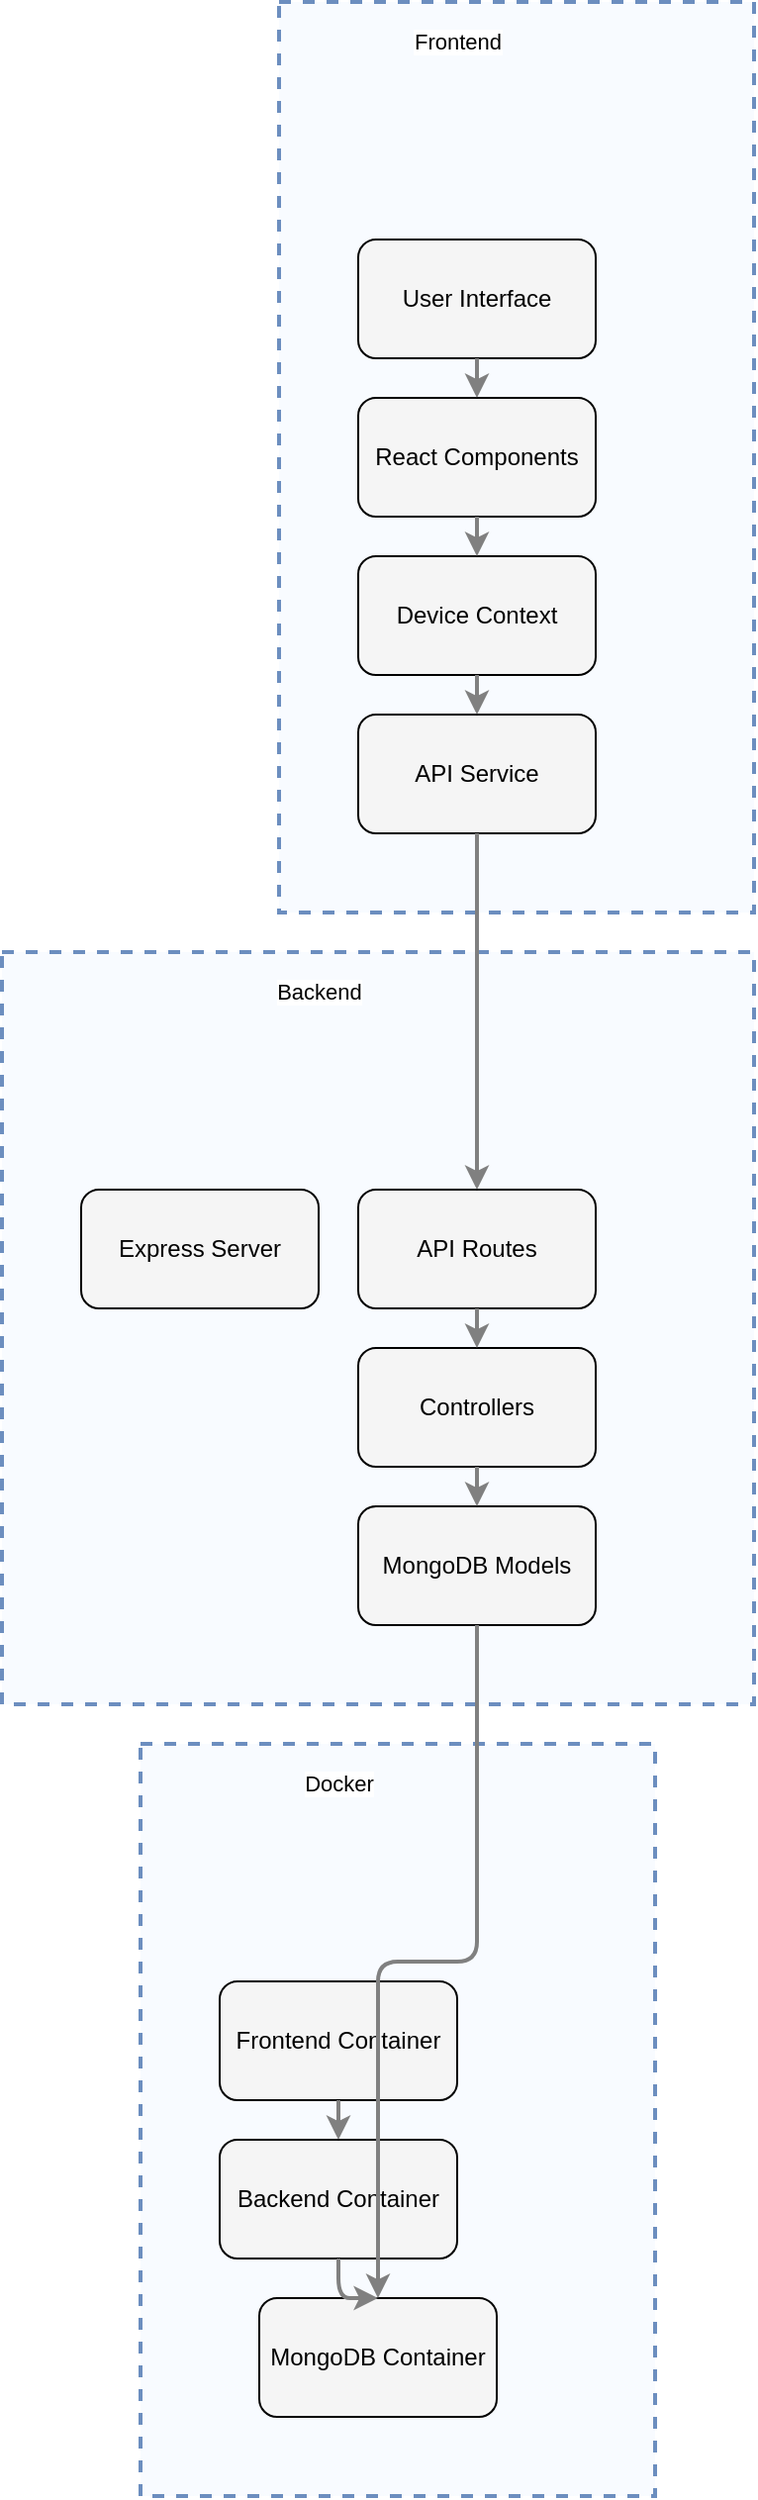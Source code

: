 <?xml version="1.0" encoding="UTF-8"?>
      <mxfile version="14.6.5" type="device">
        <diagram id="codeviz-diagram" name="System Diagram">
          <mxGraphModel dx="1000" dy="1000" grid="1" gridSize="10" guides="1" tooltips="1" connect="1" arrows="1" fold="1" page="1" pageScale="1" pageWidth="1169" pageHeight="827" math="0" shadow="0">
            <root>
              <mxCell id="0"/>
              <mxCell id="1" parent="0"/>
              <mxCell id="Docker" value="" style="html=1;whiteSpace=wrap;container=1;fillColor=#dae8fc;strokeColor=#6c8ebf;dashed=1;fillOpacity=20;strokeWidth=2;containerType=none;recursiveResize=0;movable=1;resizable=1;autosize=0;dropTarget=0" vertex="1" parent="1">
                <mxGeometry x="92" y="902" width="260" height="380" as="geometry"/>
              </mxCell>
              <mxCell id="Docker_label" value="Docker" style="edgeLabel;html=1;align=center;verticalAlign=middle;resizable=0;labelBackgroundColor=white;spacing=5" vertex="1" parent="1">
                <mxGeometry x="100" y="910" width="184" height="24" as="geometry"/>
              </mxCell>
<mxCell id="Backend" value="" style="html=1;whiteSpace=wrap;container=1;fillColor=#dae8fc;strokeColor=#6c8ebf;dashed=1;fillOpacity=20;strokeWidth=2;containerType=none;recursiveResize=0;movable=1;resizable=1;autosize=0;dropTarget=0" vertex="1" parent="1">
                <mxGeometry x="22" y="502" width="380" height="380" as="geometry"/>
              </mxCell>
              <mxCell id="Backend_label" value="Backend" style="edgeLabel;html=1;align=center;verticalAlign=middle;resizable=0;labelBackgroundColor=white;spacing=5" vertex="1" parent="1">
                <mxGeometry x="30" y="510" width="304" height="24" as="geometry"/>
              </mxCell>
<mxCell id="Frontend" value="" style="html=1;whiteSpace=wrap;container=1;fillColor=#dae8fc;strokeColor=#6c8ebf;dashed=1;fillOpacity=20;strokeWidth=2;containerType=none;recursiveResize=0;movable=1;resizable=1;autosize=0;dropTarget=0" vertex="1" parent="1">
                <mxGeometry x="162" y="22" width="240" height="460" as="geometry"/>
              </mxCell>
              <mxCell id="Frontend_label" value="Frontend" style="edgeLabel;html=1;align=center;verticalAlign=middle;resizable=0;labelBackgroundColor=white;spacing=5" vertex="1" parent="1">
                <mxGeometry x="170" y="30" width="164" height="24" as="geometry"/>
              </mxCell>
              <mxCell id="UI" value="User Interface" style="rounded=1;whiteSpace=wrap;html=1;fillColor=#f5f5f5" vertex="1" parent="Frontend">
                    <mxGeometry x="40" y="120" width="120" height="60" as="geometry"/>
                  </mxCell>
<mxCell id="Components" value="React Components" style="rounded=1;whiteSpace=wrap;html=1;fillColor=#f5f5f5" vertex="1" parent="Frontend">
                    <mxGeometry x="40" y="200" width="120" height="60" as="geometry"/>
                  </mxCell>
<mxCell id="ApiService" value="API Service" style="rounded=1;whiteSpace=wrap;html=1;fillColor=#f5f5f5" vertex="1" parent="Frontend">
                    <mxGeometry x="40" y="360" width="120" height="60" as="geometry"/>
                  </mxCell>
<mxCell id="DeviceContext" value="Device Context" style="rounded=1;whiteSpace=wrap;html=1;fillColor=#f5f5f5" vertex="1" parent="Frontend">
                    <mxGeometry x="40" y="280" width="120" height="60" as="geometry"/>
                  </mxCell>
<mxCell id="Express" value="Express Server" style="rounded=1;whiteSpace=wrap;html=1;fillColor=#f5f5f5" vertex="1" parent="Backend">
                    <mxGeometry x="40" y="120" width="120" height="60" as="geometry"/>
                  </mxCell>
<mxCell id="Routes" value="API Routes" style="rounded=1;whiteSpace=wrap;html=1;fillColor=#f5f5f5" vertex="1" parent="Backend">
                    <mxGeometry x="180" y="120" width="120" height="60" as="geometry"/>
                  </mxCell>
<mxCell id="Controllers" value="Controllers" style="rounded=1;whiteSpace=wrap;html=1;fillColor=#f5f5f5" vertex="1" parent="Backend">
                    <mxGeometry x="180" y="200" width="120" height="60" as="geometry"/>
                  </mxCell>
<mxCell id="Models" value="MongoDB Models" style="rounded=1;whiteSpace=wrap;html=1;fillColor=#f5f5f5" vertex="1" parent="Backend">
                    <mxGeometry x="180" y="280" width="120" height="60" as="geometry"/>
                  </mxCell>
<mxCell id="FrontendContainer" value="Frontend Container" style="rounded=1;whiteSpace=wrap;html=1;fillColor=#f5f5f5" vertex="1" parent="Docker">
                    <mxGeometry x="40" y="120" width="120" height="60" as="geometry"/>
                  </mxCell>
<mxCell id="BackendContainer" value="Backend Container" style="rounded=1;whiteSpace=wrap;html=1;fillColor=#f5f5f5" vertex="1" parent="Docker">
                    <mxGeometry x="40" y="200" width="120" height="60" as="geometry"/>
                  </mxCell>
<mxCell id="MongoDB" value="MongoDB Container" style="rounded=1;whiteSpace=wrap;html=1;fillColor=#f5f5f5" vertex="1" parent="Docker">
                    <mxGeometry x="60" y="280" width="120" height="60" as="geometry"/>
                  </mxCell>
              <mxCell id="edge-L_UI_Components_0" style="edgeStyle=orthogonalEdgeStyle;rounded=1;orthogonalLoop=1;jettySize=auto;html=1;strokeColor=#808080;strokeWidth=2;jumpStyle=arc;jumpSize=10;spacing=15;labelBackgroundColor=white;labelBorderColor=none" edge="1" parent="1" source="UI" target="Components">
                  <mxGeometry relative="1" as="geometry"/>
                </mxCell>
<mxCell id="edge-L_Components_DeviceContext_1" style="edgeStyle=orthogonalEdgeStyle;rounded=1;orthogonalLoop=1;jettySize=auto;html=1;strokeColor=#808080;strokeWidth=2;jumpStyle=arc;jumpSize=10;spacing=15;labelBackgroundColor=white;labelBorderColor=none" edge="1" parent="1" source="Components" target="DeviceContext">
                  <mxGeometry relative="1" as="geometry"/>
                </mxCell>
<mxCell id="edge-L_DeviceContext_ApiService_2" style="edgeStyle=orthogonalEdgeStyle;rounded=1;orthogonalLoop=1;jettySize=auto;html=1;strokeColor=#808080;strokeWidth=2;jumpStyle=arc;jumpSize=10;spacing=15;labelBackgroundColor=white;labelBorderColor=none" edge="1" parent="1" source="DeviceContext" target="ApiService">
                  <mxGeometry relative="1" as="geometry"/>
                </mxCell>
<mxCell id="edge-L_ApiService_Routes_3" style="edgeStyle=orthogonalEdgeStyle;rounded=1;orthogonalLoop=1;jettySize=auto;html=1;strokeColor=#808080;strokeWidth=2;jumpStyle=arc;jumpSize=10;spacing=15;labelBackgroundColor=white;labelBorderColor=none" edge="1" parent="1" source="ApiService" target="Routes">
                  <mxGeometry relative="1" as="geometry"/>
                </mxCell>
<mxCell id="edge-L_Routes_Controllers_4" style="edgeStyle=orthogonalEdgeStyle;rounded=1;orthogonalLoop=1;jettySize=auto;html=1;strokeColor=#808080;strokeWidth=2;jumpStyle=arc;jumpSize=10;spacing=15;labelBackgroundColor=white;labelBorderColor=none" edge="1" parent="1" source="Routes" target="Controllers">
                  <mxGeometry relative="1" as="geometry"/>
                </mxCell>
<mxCell id="edge-L_Controllers_Models_5" style="edgeStyle=orthogonalEdgeStyle;rounded=1;orthogonalLoop=1;jettySize=auto;html=1;strokeColor=#808080;strokeWidth=2;jumpStyle=arc;jumpSize=10;spacing=15;labelBackgroundColor=white;labelBorderColor=none" edge="1" parent="1" source="Controllers" target="Models">
                  <mxGeometry relative="1" as="geometry"/>
                </mxCell>
<mxCell id="edge-L_Models_MongoDB_6" style="edgeStyle=orthogonalEdgeStyle;rounded=1;orthogonalLoop=1;jettySize=auto;html=1;strokeColor=#808080;strokeWidth=2;jumpStyle=arc;jumpSize=10;spacing=15;labelBackgroundColor=white;labelBorderColor=none" edge="1" parent="1" source="Models" target="MongoDB">
                  <mxGeometry relative="1" as="geometry"/>
                </mxCell>
<mxCell id="edge-L_FrontendContainer_BackendContainer_7" style="edgeStyle=orthogonalEdgeStyle;rounded=1;orthogonalLoop=1;jettySize=auto;html=1;strokeColor=#808080;strokeWidth=2;jumpStyle=arc;jumpSize=10;spacing=15;labelBackgroundColor=white;labelBorderColor=none" edge="1" parent="1" source="FrontendContainer" target="BackendContainer">
                  <mxGeometry relative="1" as="geometry"/>
                </mxCell>
<mxCell id="edge-L_BackendContainer_MongoDB_8" style="edgeStyle=orthogonalEdgeStyle;rounded=1;orthogonalLoop=1;jettySize=auto;html=1;strokeColor=#808080;strokeWidth=2;jumpStyle=arc;jumpSize=10;spacing=15;labelBackgroundColor=white;labelBorderColor=none" edge="1" parent="1" source="BackendContainer" target="MongoDB">
                  <mxGeometry relative="1" as="geometry"/>
                </mxCell>
            </root>
          </mxGraphModel>
        </diagram>
      </mxfile>